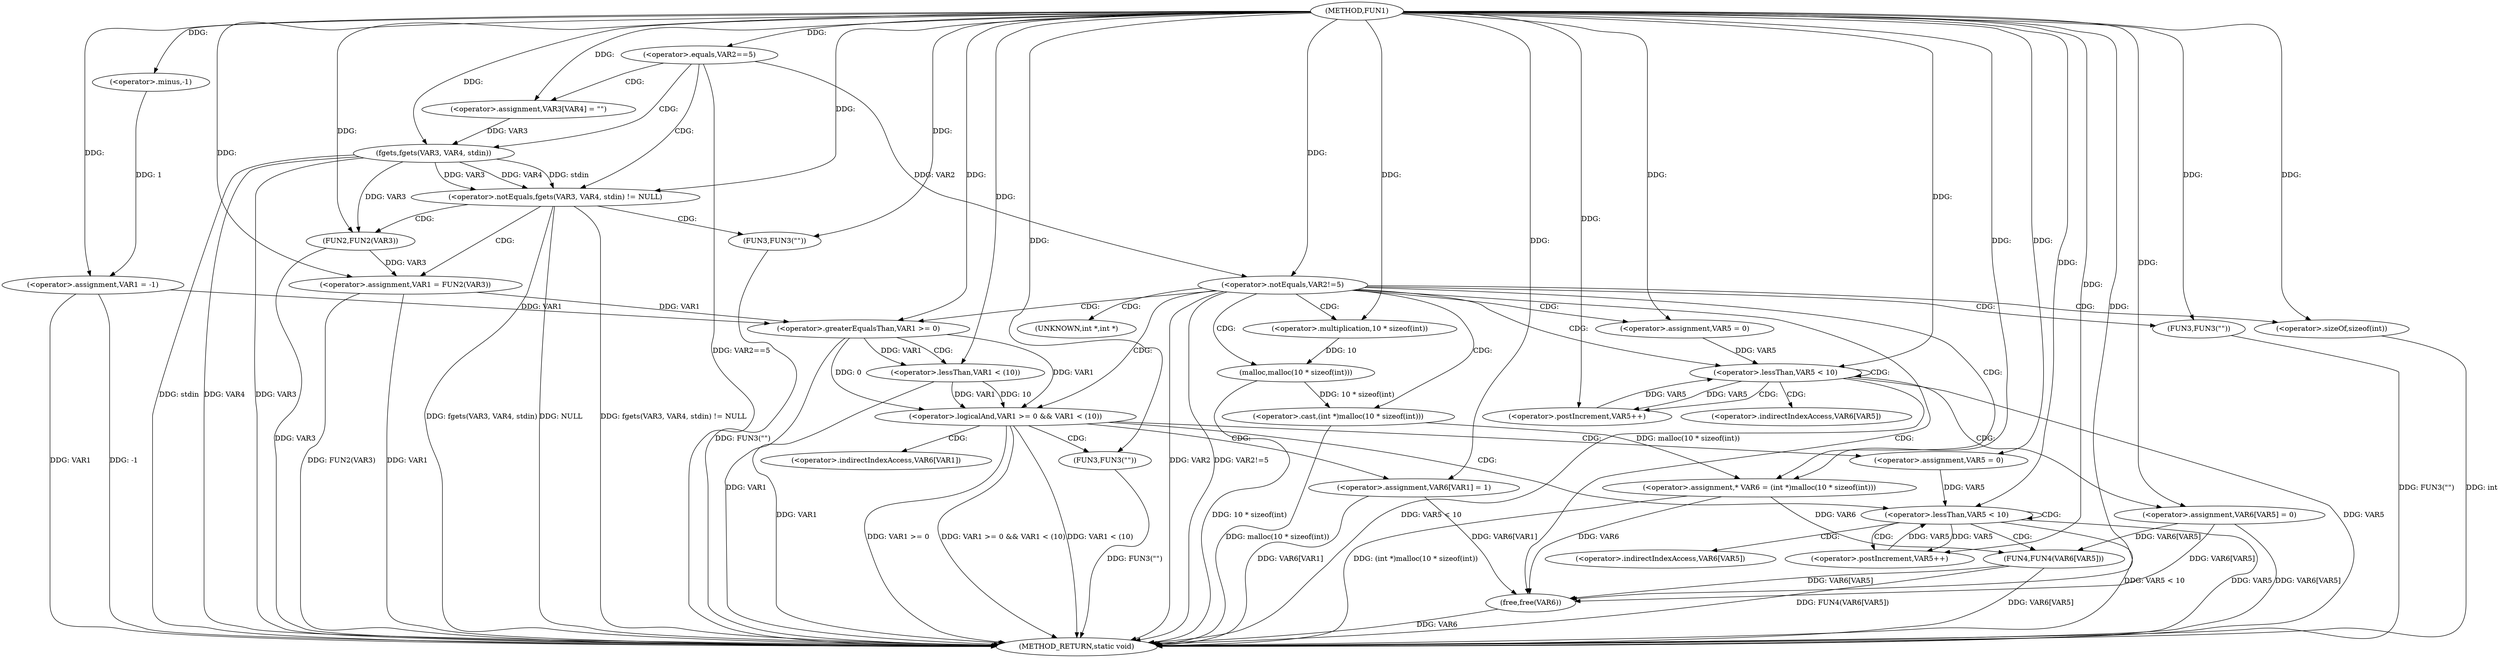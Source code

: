 digraph FUN1 {  
"1000100" [label = "(METHOD,FUN1)" ]
"1000203" [label = "(METHOD_RETURN,static void)" ]
"1000103" [label = "(<operator>.assignment,VAR1 = -1)" ]
"1000105" [label = "(<operator>.minus,-1)" ]
"1000108" [label = "(<operator>.equals,VAR2==5)" ]
"1000114" [label = "(<operator>.assignment,VAR3[VAR4] = \"\")" ]
"1000118" [label = "(<operator>.notEquals,fgets(VAR3, VAR4, stdin) != NULL)" ]
"1000119" [label = "(fgets,fgets(VAR3, VAR4, stdin))" ]
"1000125" [label = "(<operator>.assignment,VAR1 = FUN2(VAR3))" ]
"1000127" [label = "(FUN2,FUN2(VAR3))" ]
"1000131" [label = "(FUN3,FUN3(\"\"))" ]
"1000134" [label = "(<operator>.notEquals,VAR2!=5)" ]
"1000138" [label = "(FUN3,FUN3(\"\"))" ]
"1000145" [label = "(<operator>.assignment,* VAR6 = (int *)malloc(10 * sizeof(int)))" ]
"1000147" [label = "(<operator>.cast,(int *)malloc(10 * sizeof(int)))" ]
"1000149" [label = "(malloc,malloc(10 * sizeof(int)))" ]
"1000150" [label = "(<operator>.multiplication,10 * sizeof(int))" ]
"1000152" [label = "(<operator>.sizeOf,sizeof(int))" ]
"1000155" [label = "(<operator>.assignment,VAR5 = 0)" ]
"1000158" [label = "(<operator>.lessThan,VAR5 < 10)" ]
"1000161" [label = "(<operator>.postIncrement,VAR5++)" ]
"1000164" [label = "(<operator>.assignment,VAR6[VAR5] = 0)" ]
"1000170" [label = "(<operator>.logicalAnd,VAR1 >= 0 && VAR1 < (10))" ]
"1000171" [label = "(<operator>.greaterEqualsThan,VAR1 >= 0)" ]
"1000174" [label = "(<operator>.lessThan,VAR1 < (10))" ]
"1000178" [label = "(<operator>.assignment,VAR6[VAR1] = 1)" ]
"1000184" [label = "(<operator>.assignment,VAR5 = 0)" ]
"1000187" [label = "(<operator>.lessThan,VAR5 < 10)" ]
"1000190" [label = "(<operator>.postIncrement,VAR5++)" ]
"1000193" [label = "(FUN4,FUN4(VAR6[VAR5]))" ]
"1000199" [label = "(FUN3,FUN3(\"\"))" ]
"1000201" [label = "(free,free(VAR6))" ]
"1000148" [label = "(UNKNOWN,int *,int *)" ]
"1000165" [label = "(<operator>.indirectIndexAccess,VAR6[VAR5])" ]
"1000179" [label = "(<operator>.indirectIndexAccess,VAR6[VAR1])" ]
"1000194" [label = "(<operator>.indirectIndexAccess,VAR6[VAR5])" ]
  "1000108" -> "1000203"  [ label = "DDG: VAR2==5"] 
  "1000103" -> "1000203"  [ label = "DDG: -1"] 
  "1000118" -> "1000203"  [ label = "DDG: NULL"] 
  "1000119" -> "1000203"  [ label = "DDG: VAR4"] 
  "1000147" -> "1000203"  [ label = "DDG: malloc(10 * sizeof(int))"] 
  "1000118" -> "1000203"  [ label = "DDG: fgets(VAR3, VAR4, stdin) != NULL"] 
  "1000199" -> "1000203"  [ label = "DDG: FUN3(\"\")"] 
  "1000118" -> "1000203"  [ label = "DDG: fgets(VAR3, VAR4, stdin)"] 
  "1000158" -> "1000203"  [ label = "DDG: VAR5"] 
  "1000187" -> "1000203"  [ label = "DDG: VAR5"] 
  "1000125" -> "1000203"  [ label = "DDG: VAR1"] 
  "1000171" -> "1000203"  [ label = "DDG: VAR1"] 
  "1000187" -> "1000203"  [ label = "DDG: VAR5 < 10"] 
  "1000193" -> "1000203"  [ label = "DDG: VAR6[VAR5]"] 
  "1000178" -> "1000203"  [ label = "DDG: VAR6[VAR1]"] 
  "1000103" -> "1000203"  [ label = "DDG: VAR1"] 
  "1000134" -> "1000203"  [ label = "DDG: VAR2!=5"] 
  "1000158" -> "1000203"  [ label = "DDG: VAR5 < 10"] 
  "1000125" -> "1000203"  [ label = "DDG: FUN2(VAR3)"] 
  "1000152" -> "1000203"  [ label = "DDG: int"] 
  "1000134" -> "1000203"  [ label = "DDG: VAR2"] 
  "1000193" -> "1000203"  [ label = "DDG: FUN4(VAR6[VAR5])"] 
  "1000119" -> "1000203"  [ label = "DDG: VAR3"] 
  "1000119" -> "1000203"  [ label = "DDG: stdin"] 
  "1000170" -> "1000203"  [ label = "DDG: VAR1 >= 0"] 
  "1000170" -> "1000203"  [ label = "DDG: VAR1 >= 0 && VAR1 < (10)"] 
  "1000149" -> "1000203"  [ label = "DDG: 10 * sizeof(int)"] 
  "1000127" -> "1000203"  [ label = "DDG: VAR3"] 
  "1000138" -> "1000203"  [ label = "DDG: FUN3(\"\")"] 
  "1000145" -> "1000203"  [ label = "DDG: (int *)malloc(10 * sizeof(int))"] 
  "1000170" -> "1000203"  [ label = "DDG: VAR1 < (10)"] 
  "1000174" -> "1000203"  [ label = "DDG: VAR1"] 
  "1000164" -> "1000203"  [ label = "DDG: VAR6[VAR5]"] 
  "1000131" -> "1000203"  [ label = "DDG: FUN3(\"\")"] 
  "1000201" -> "1000203"  [ label = "DDG: VAR6"] 
  "1000105" -> "1000103"  [ label = "DDG: 1"] 
  "1000100" -> "1000103"  [ label = "DDG: "] 
  "1000100" -> "1000105"  [ label = "DDG: "] 
  "1000100" -> "1000108"  [ label = "DDG: "] 
  "1000100" -> "1000114"  [ label = "DDG: "] 
  "1000119" -> "1000118"  [ label = "DDG: VAR3"] 
  "1000119" -> "1000118"  [ label = "DDG: VAR4"] 
  "1000119" -> "1000118"  [ label = "DDG: stdin"] 
  "1000114" -> "1000119"  [ label = "DDG: VAR3"] 
  "1000100" -> "1000119"  [ label = "DDG: "] 
  "1000100" -> "1000118"  [ label = "DDG: "] 
  "1000127" -> "1000125"  [ label = "DDG: VAR3"] 
  "1000100" -> "1000125"  [ label = "DDG: "] 
  "1000119" -> "1000127"  [ label = "DDG: VAR3"] 
  "1000100" -> "1000127"  [ label = "DDG: "] 
  "1000100" -> "1000131"  [ label = "DDG: "] 
  "1000108" -> "1000134"  [ label = "DDG: VAR2"] 
  "1000100" -> "1000134"  [ label = "DDG: "] 
  "1000100" -> "1000138"  [ label = "DDG: "] 
  "1000147" -> "1000145"  [ label = "DDG: malloc(10 * sizeof(int))"] 
  "1000100" -> "1000145"  [ label = "DDG: "] 
  "1000149" -> "1000147"  [ label = "DDG: 10 * sizeof(int)"] 
  "1000150" -> "1000149"  [ label = "DDG: 10"] 
  "1000100" -> "1000150"  [ label = "DDG: "] 
  "1000100" -> "1000152"  [ label = "DDG: "] 
  "1000100" -> "1000155"  [ label = "DDG: "] 
  "1000155" -> "1000158"  [ label = "DDG: VAR5"] 
  "1000161" -> "1000158"  [ label = "DDG: VAR5"] 
  "1000100" -> "1000158"  [ label = "DDG: "] 
  "1000158" -> "1000161"  [ label = "DDG: VAR5"] 
  "1000100" -> "1000161"  [ label = "DDG: "] 
  "1000100" -> "1000164"  [ label = "DDG: "] 
  "1000171" -> "1000170"  [ label = "DDG: VAR1"] 
  "1000171" -> "1000170"  [ label = "DDG: 0"] 
  "1000125" -> "1000171"  [ label = "DDG: VAR1"] 
  "1000103" -> "1000171"  [ label = "DDG: VAR1"] 
  "1000100" -> "1000171"  [ label = "DDG: "] 
  "1000174" -> "1000170"  [ label = "DDG: VAR1"] 
  "1000174" -> "1000170"  [ label = "DDG: 10"] 
  "1000171" -> "1000174"  [ label = "DDG: VAR1"] 
  "1000100" -> "1000174"  [ label = "DDG: "] 
  "1000100" -> "1000178"  [ label = "DDG: "] 
  "1000100" -> "1000184"  [ label = "DDG: "] 
  "1000184" -> "1000187"  [ label = "DDG: VAR5"] 
  "1000190" -> "1000187"  [ label = "DDG: VAR5"] 
  "1000100" -> "1000187"  [ label = "DDG: "] 
  "1000187" -> "1000190"  [ label = "DDG: VAR5"] 
  "1000100" -> "1000190"  [ label = "DDG: "] 
  "1000145" -> "1000193"  [ label = "DDG: VAR6"] 
  "1000164" -> "1000193"  [ label = "DDG: VAR6[VAR5]"] 
  "1000100" -> "1000199"  [ label = "DDG: "] 
  "1000193" -> "1000201"  [ label = "DDG: VAR6[VAR5]"] 
  "1000178" -> "1000201"  [ label = "DDG: VAR6[VAR1]"] 
  "1000145" -> "1000201"  [ label = "DDG: VAR6"] 
  "1000164" -> "1000201"  [ label = "DDG: VAR6[VAR5]"] 
  "1000100" -> "1000201"  [ label = "DDG: "] 
  "1000108" -> "1000119"  [ label = "CDG: "] 
  "1000108" -> "1000114"  [ label = "CDG: "] 
  "1000108" -> "1000118"  [ label = "CDG: "] 
  "1000118" -> "1000125"  [ label = "CDG: "] 
  "1000118" -> "1000127"  [ label = "CDG: "] 
  "1000118" -> "1000131"  [ label = "CDG: "] 
  "1000134" -> "1000152"  [ label = "CDG: "] 
  "1000134" -> "1000150"  [ label = "CDG: "] 
  "1000134" -> "1000148"  [ label = "CDG: "] 
  "1000134" -> "1000149"  [ label = "CDG: "] 
  "1000134" -> "1000158"  [ label = "CDG: "] 
  "1000134" -> "1000155"  [ label = "CDG: "] 
  "1000134" -> "1000201"  [ label = "CDG: "] 
  "1000134" -> "1000147"  [ label = "CDG: "] 
  "1000134" -> "1000145"  [ label = "CDG: "] 
  "1000134" -> "1000170"  [ label = "CDG: "] 
  "1000134" -> "1000171"  [ label = "CDG: "] 
  "1000134" -> "1000138"  [ label = "CDG: "] 
  "1000158" -> "1000164"  [ label = "CDG: "] 
  "1000158" -> "1000161"  [ label = "CDG: "] 
  "1000158" -> "1000165"  [ label = "CDG: "] 
  "1000158" -> "1000158"  [ label = "CDG: "] 
  "1000170" -> "1000199"  [ label = "CDG: "] 
  "1000170" -> "1000178"  [ label = "CDG: "] 
  "1000170" -> "1000179"  [ label = "CDG: "] 
  "1000170" -> "1000184"  [ label = "CDG: "] 
  "1000170" -> "1000187"  [ label = "CDG: "] 
  "1000171" -> "1000174"  [ label = "CDG: "] 
  "1000187" -> "1000190"  [ label = "CDG: "] 
  "1000187" -> "1000193"  [ label = "CDG: "] 
  "1000187" -> "1000194"  [ label = "CDG: "] 
  "1000187" -> "1000187"  [ label = "CDG: "] 
}
